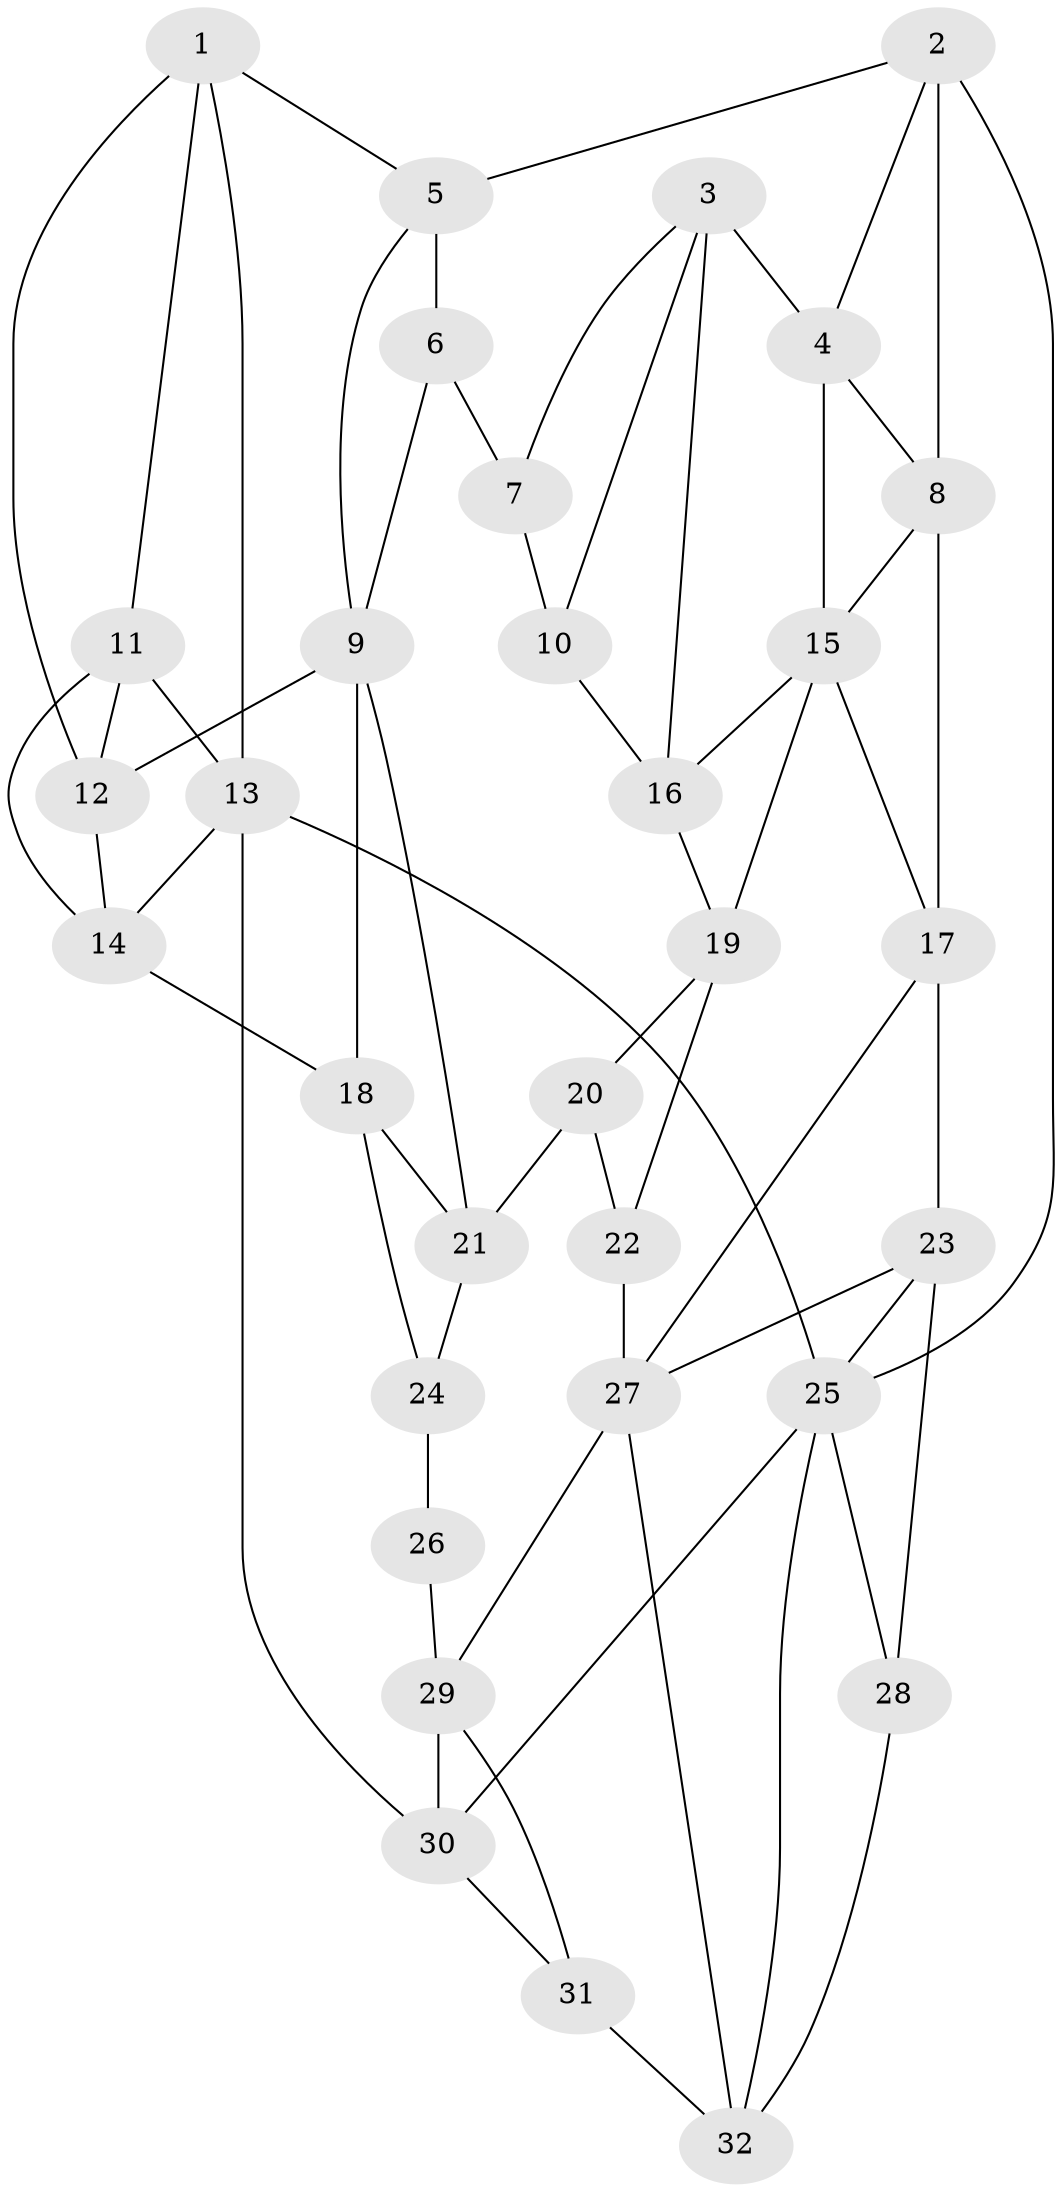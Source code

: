 // original degree distribution, {3: 0.019230769230769232, 5: 0.5576923076923077, 4: 0.22115384615384615, 6: 0.20192307692307693}
// Generated by graph-tools (version 1.1) at 2025/38/03/04/25 23:38:24]
// undirected, 32 vertices, 62 edges
graph export_dot {
  node [color=gray90,style=filled];
  1;
  2;
  3;
  4;
  5;
  6;
  7;
  8;
  9;
  10;
  11;
  12;
  13;
  14;
  15;
  16;
  17;
  18;
  19;
  20;
  21;
  22;
  23;
  24;
  25;
  26;
  27;
  28;
  29;
  30;
  31;
  32;
  1 -- 5 [weight=1.0];
  1 -- 11 [weight=1.0];
  1 -- 12 [weight=1.0];
  1 -- 13 [weight=1.0];
  2 -- 4 [weight=1.0];
  2 -- 5 [weight=1.0];
  2 -- 8 [weight=2.0];
  2 -- 25 [weight=1.0];
  3 -- 4 [weight=2.0];
  3 -- 7 [weight=1.0];
  3 -- 10 [weight=1.0];
  3 -- 16 [weight=1.0];
  4 -- 8 [weight=1.0];
  4 -- 15 [weight=1.0];
  5 -- 6 [weight=2.0];
  5 -- 9 [weight=1.0];
  6 -- 7 [weight=3.0];
  6 -- 9 [weight=1.0];
  7 -- 10 [weight=2.0];
  8 -- 15 [weight=1.0];
  8 -- 17 [weight=2.0];
  9 -- 12 [weight=1.0];
  9 -- 18 [weight=1.0];
  9 -- 21 [weight=1.0];
  10 -- 16 [weight=1.0];
  11 -- 12 [weight=1.0];
  11 -- 13 [weight=1.0];
  11 -- 14 [weight=1.0];
  12 -- 14 [weight=1.0];
  13 -- 14 [weight=1.0];
  13 -- 25 [weight=1.0];
  13 -- 30 [weight=2.0];
  14 -- 18 [weight=1.0];
  15 -- 16 [weight=1.0];
  15 -- 17 [weight=1.0];
  15 -- 19 [weight=1.0];
  16 -- 19 [weight=1.0];
  17 -- 23 [weight=2.0];
  17 -- 27 [weight=1.0];
  18 -- 21 [weight=1.0];
  18 -- 24 [weight=2.0];
  19 -- 20 [weight=1.0];
  19 -- 22 [weight=1.0];
  20 -- 21 [weight=2.0];
  20 -- 22 [weight=1.0];
  21 -- 24 [weight=1.0];
  22 -- 27 [weight=2.0];
  23 -- 25 [weight=1.0];
  23 -- 27 [weight=1.0];
  23 -- 28 [weight=1.0];
  24 -- 26 [weight=2.0];
  25 -- 28 [weight=1.0];
  25 -- 30 [weight=1.0];
  25 -- 32 [weight=1.0];
  26 -- 29 [weight=2.0];
  27 -- 29 [weight=1.0];
  27 -- 32 [weight=1.0];
  28 -- 32 [weight=2.0];
  29 -- 30 [weight=2.0];
  29 -- 31 [weight=1.0];
  30 -- 31 [weight=1.0];
  31 -- 32 [weight=2.0];
}
